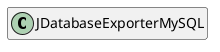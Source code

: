 @startuml
set namespaceSeparator \\
hide members
hide << alias >> circle

class JDatabaseExporterMySQL
@enduml
